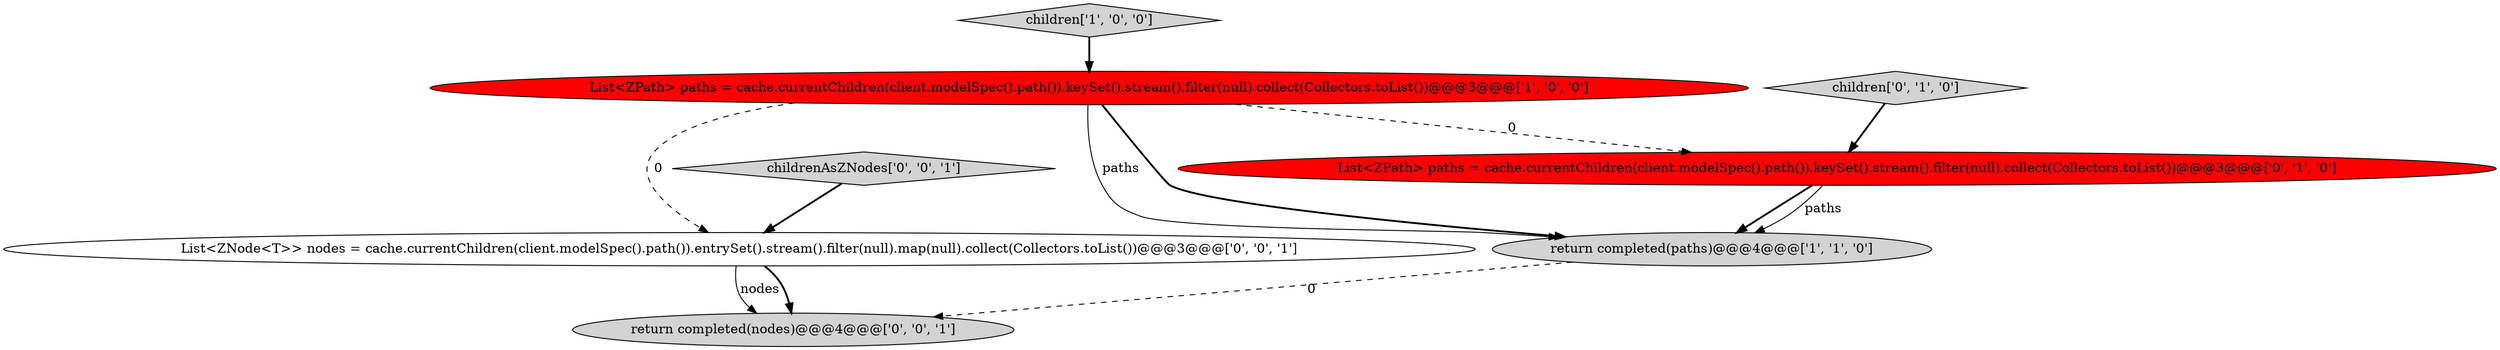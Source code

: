 digraph {
0 [style = filled, label = "List<ZPath> paths = cache.currentChildren(client.modelSpec().path()).keySet().stream().filter(null).collect(Collectors.toList())@@@3@@@['1', '0', '0']", fillcolor = red, shape = ellipse image = "AAA1AAABBB1BBB"];
7 [style = filled, label = "List<ZNode<T>> nodes = cache.currentChildren(client.modelSpec().path()).entrySet().stream().filter(null).map(null).collect(Collectors.toList())@@@3@@@['0', '0', '1']", fillcolor = white, shape = ellipse image = "AAA0AAABBB3BBB"];
2 [style = filled, label = "return completed(paths)@@@4@@@['1', '1', '0']", fillcolor = lightgray, shape = ellipse image = "AAA0AAABBB1BBB"];
6 [style = filled, label = "return completed(nodes)@@@4@@@['0', '0', '1']", fillcolor = lightgray, shape = ellipse image = "AAA0AAABBB3BBB"];
1 [style = filled, label = "children['1', '0', '0']", fillcolor = lightgray, shape = diamond image = "AAA0AAABBB1BBB"];
3 [style = filled, label = "children['0', '1', '0']", fillcolor = lightgray, shape = diamond image = "AAA0AAABBB2BBB"];
4 [style = filled, label = "List<ZPath> paths = cache.currentChildren(client.modelSpec().path()).keySet().stream().filter(null).collect(Collectors.toList())@@@3@@@['0', '1', '0']", fillcolor = red, shape = ellipse image = "AAA1AAABBB2BBB"];
5 [style = filled, label = "childrenAsZNodes['0', '0', '1']", fillcolor = lightgray, shape = diamond image = "AAA0AAABBB3BBB"];
5->7 [style = bold, label=""];
0->4 [style = dashed, label="0"];
1->0 [style = bold, label=""];
4->2 [style = bold, label=""];
7->6 [style = solid, label="nodes"];
0->2 [style = solid, label="paths"];
4->2 [style = solid, label="paths"];
0->7 [style = dashed, label="0"];
3->4 [style = bold, label=""];
7->6 [style = bold, label=""];
0->2 [style = bold, label=""];
2->6 [style = dashed, label="0"];
}
